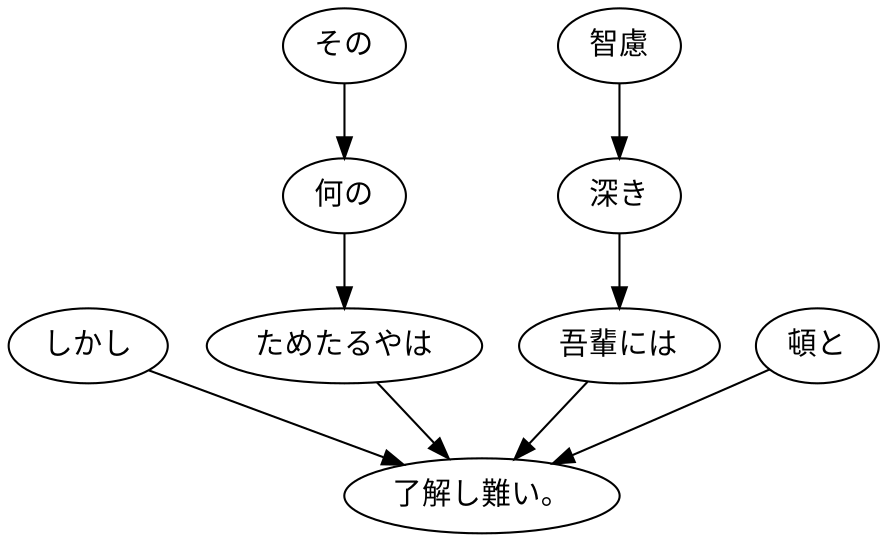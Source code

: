 digraph graph4559 {
	node0 [label="しかし"];
	node1 [label="その"];
	node2 [label="何の"];
	node3 [label="ためたるやは"];
	node4 [label="智慮"];
	node5 [label="深き"];
	node6 [label="吾輩には"];
	node7 [label="頓と"];
	node8 [label="了解し難い。"];
	node0 -> node8;
	node1 -> node2;
	node2 -> node3;
	node3 -> node8;
	node4 -> node5;
	node5 -> node6;
	node6 -> node8;
	node7 -> node8;
}
